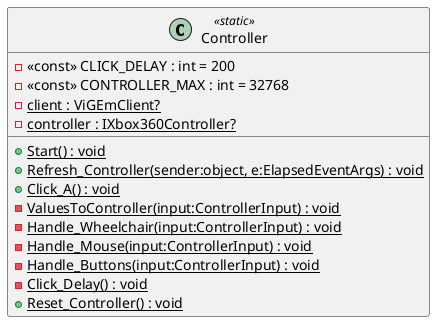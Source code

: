 @startuml
class Controller <<static>> {
    - <<const>> CLICK_DELAY : int = 200
    - <<const>> CONTROLLER_MAX : int = 32768
    - {static} client : ViGEmClient?
    - {static} controller : IXbox360Controller?
    + {static} Start() : void
    + {static} Refresh_Controller(sender:object, e:ElapsedEventArgs) : void
    + {static} Click_A() : void
    - {static} ValuesToController(input:ControllerInput) : void
    - {static} Handle_Wheelchair(input:ControllerInput) : void
    - {static} Handle_Mouse(input:ControllerInput) : void
    - {static} Handle_Buttons(input:ControllerInput) : void
    - {static} Click_Delay() : void
    + {static} Reset_Controller() : void
}
@enduml
